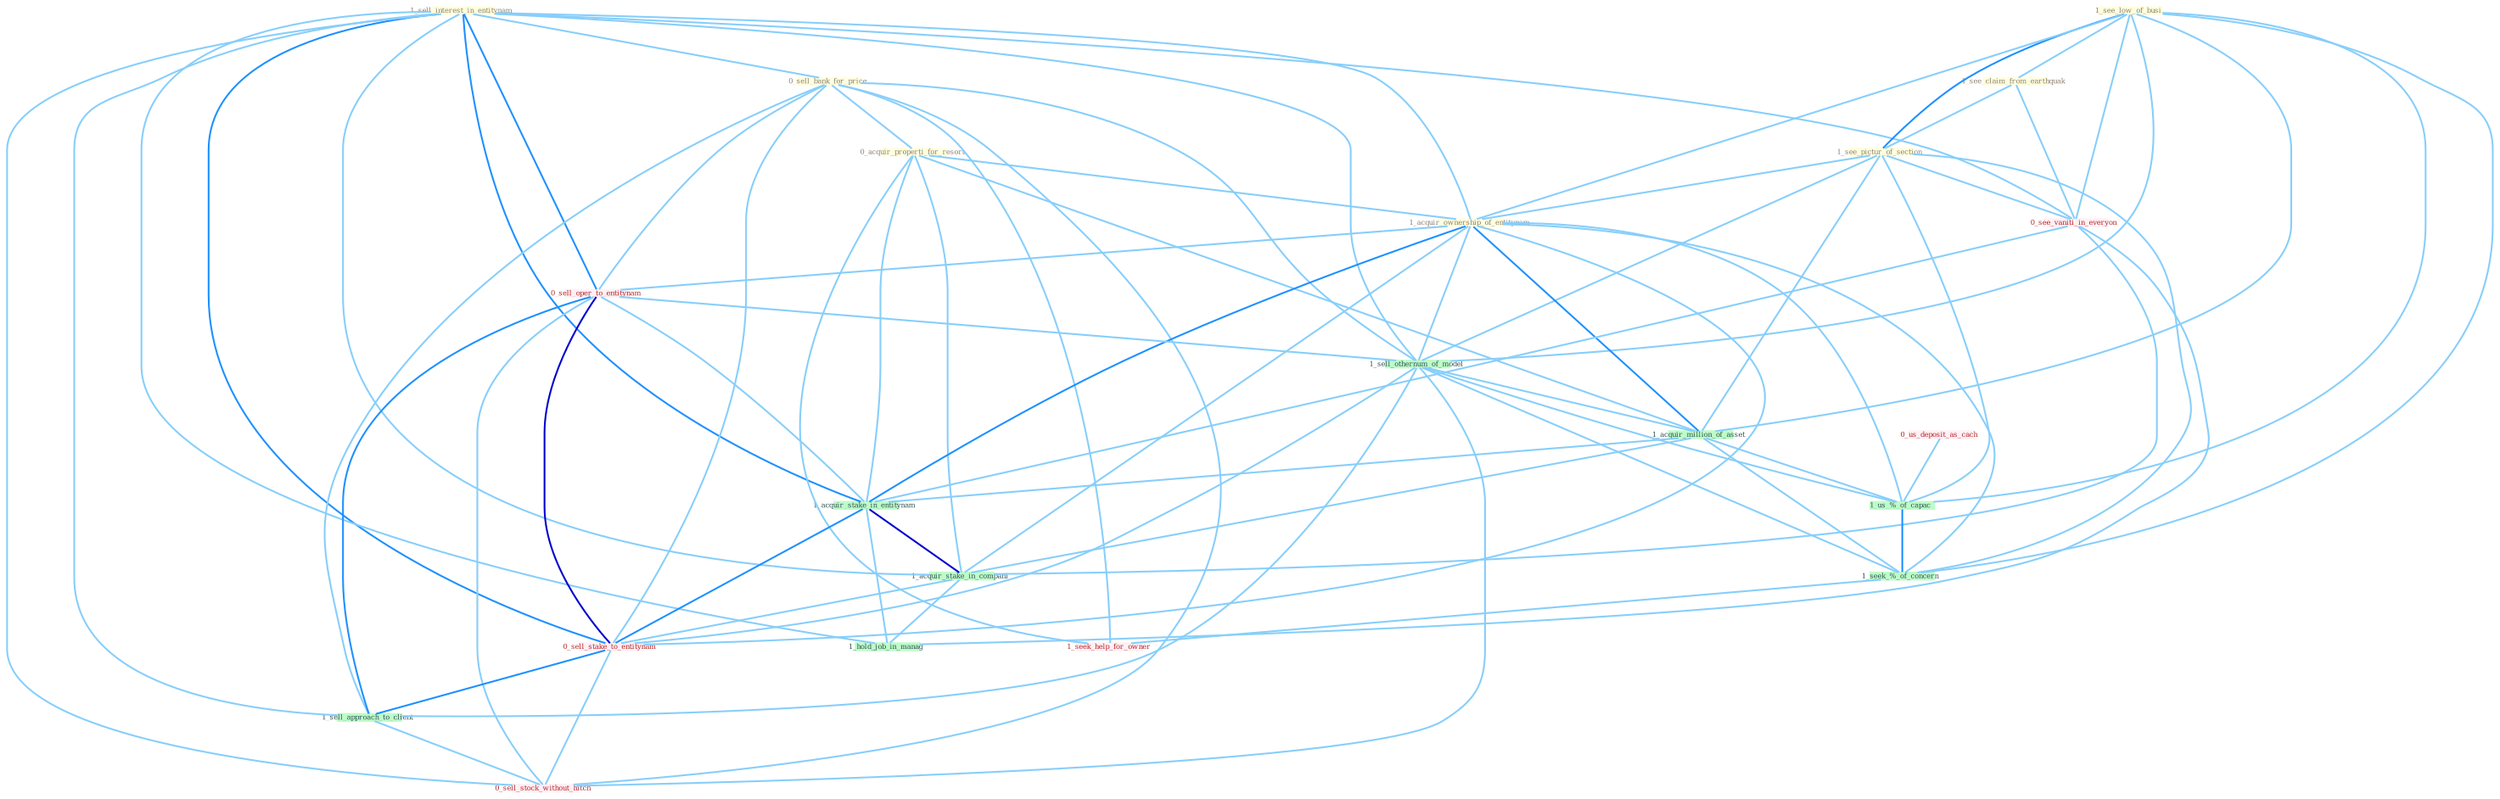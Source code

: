 Graph G{ 
    node
    [shape=polygon,style=filled,width=.5,height=.06,color="#BDFCC9",fixedsize=true,fontsize=4,
    fontcolor="#2f4f4f"];
    {node
    [color="#ffffe0", fontcolor="#8b7d6b"] "1_sell_interest_in_entitynam " "0_sell_bank_for_price " "0_acquir_properti_for_resort " "1_see_low_of_busi " "1_see_claim_from_earthquak " "1_see_pictur_of_section " "1_acquir_ownership_of_entitynam "}
{node [color="#fff0f5", fontcolor="#b22222"] "0_sell_oper_to_entitynam " "0_see_vaniti_in_everyon " "0_us_deposit_as_cach " "0_sell_stake_to_entitynam " "0_sell_stock_without_hitch " "1_seek_help_for_owner "}
edge [color="#B0E2FF"];

	"1_sell_interest_in_entitynam " -- "0_sell_bank_for_price " [w="1", color="#87cefa" ];
	"1_sell_interest_in_entitynam " -- "1_acquir_ownership_of_entitynam " [w="1", color="#87cefa" ];
	"1_sell_interest_in_entitynam " -- "0_sell_oper_to_entitynam " [w="2", color="#1e90ff" , len=0.8];
	"1_sell_interest_in_entitynam " -- "1_sell_othernum_of_model " [w="1", color="#87cefa" ];
	"1_sell_interest_in_entitynam " -- "0_see_vaniti_in_everyon " [w="1", color="#87cefa" ];
	"1_sell_interest_in_entitynam " -- "1_acquir_stake_in_entitynam " [w="2", color="#1e90ff" , len=0.8];
	"1_sell_interest_in_entitynam " -- "1_acquir_stake_in_compani " [w="1", color="#87cefa" ];
	"1_sell_interest_in_entitynam " -- "0_sell_stake_to_entitynam " [w="2", color="#1e90ff" , len=0.8];
	"1_sell_interest_in_entitynam " -- "1_sell_approach_to_client " [w="1", color="#87cefa" ];
	"1_sell_interest_in_entitynam " -- "1_hold_job_in_manag " [w="1", color="#87cefa" ];
	"1_sell_interest_in_entitynam " -- "0_sell_stock_without_hitch " [w="1", color="#87cefa" ];
	"0_sell_bank_for_price " -- "0_acquir_properti_for_resort " [w="1", color="#87cefa" ];
	"0_sell_bank_for_price " -- "0_sell_oper_to_entitynam " [w="1", color="#87cefa" ];
	"0_sell_bank_for_price " -- "1_sell_othernum_of_model " [w="1", color="#87cefa" ];
	"0_sell_bank_for_price " -- "0_sell_stake_to_entitynam " [w="1", color="#87cefa" ];
	"0_sell_bank_for_price " -- "1_sell_approach_to_client " [w="1", color="#87cefa" ];
	"0_sell_bank_for_price " -- "0_sell_stock_without_hitch " [w="1", color="#87cefa" ];
	"0_sell_bank_for_price " -- "1_seek_help_for_owner " [w="1", color="#87cefa" ];
	"0_acquir_properti_for_resort " -- "1_acquir_ownership_of_entitynam " [w="1", color="#87cefa" ];
	"0_acquir_properti_for_resort " -- "1_acquir_million_of_asset " [w="1", color="#87cefa" ];
	"0_acquir_properti_for_resort " -- "1_acquir_stake_in_entitynam " [w="1", color="#87cefa" ];
	"0_acquir_properti_for_resort " -- "1_acquir_stake_in_compani " [w="1", color="#87cefa" ];
	"0_acquir_properti_for_resort " -- "1_seek_help_for_owner " [w="1", color="#87cefa" ];
	"1_see_low_of_busi " -- "1_see_claim_from_earthquak " [w="1", color="#87cefa" ];
	"1_see_low_of_busi " -- "1_see_pictur_of_section " [w="2", color="#1e90ff" , len=0.8];
	"1_see_low_of_busi " -- "1_acquir_ownership_of_entitynam " [w="1", color="#87cefa" ];
	"1_see_low_of_busi " -- "1_sell_othernum_of_model " [w="1", color="#87cefa" ];
	"1_see_low_of_busi " -- "0_see_vaniti_in_everyon " [w="1", color="#87cefa" ];
	"1_see_low_of_busi " -- "1_acquir_million_of_asset " [w="1", color="#87cefa" ];
	"1_see_low_of_busi " -- "1_us_%_of_capac " [w="1", color="#87cefa" ];
	"1_see_low_of_busi " -- "1_seek_%_of_concern " [w="1", color="#87cefa" ];
	"1_see_claim_from_earthquak " -- "1_see_pictur_of_section " [w="1", color="#87cefa" ];
	"1_see_claim_from_earthquak " -- "0_see_vaniti_in_everyon " [w="1", color="#87cefa" ];
	"1_see_pictur_of_section " -- "1_acquir_ownership_of_entitynam " [w="1", color="#87cefa" ];
	"1_see_pictur_of_section " -- "1_sell_othernum_of_model " [w="1", color="#87cefa" ];
	"1_see_pictur_of_section " -- "0_see_vaniti_in_everyon " [w="1", color="#87cefa" ];
	"1_see_pictur_of_section " -- "1_acquir_million_of_asset " [w="1", color="#87cefa" ];
	"1_see_pictur_of_section " -- "1_us_%_of_capac " [w="1", color="#87cefa" ];
	"1_see_pictur_of_section " -- "1_seek_%_of_concern " [w="1", color="#87cefa" ];
	"1_acquir_ownership_of_entitynam " -- "0_sell_oper_to_entitynam " [w="1", color="#87cefa" ];
	"1_acquir_ownership_of_entitynam " -- "1_sell_othernum_of_model " [w="1", color="#87cefa" ];
	"1_acquir_ownership_of_entitynam " -- "1_acquir_million_of_asset " [w="2", color="#1e90ff" , len=0.8];
	"1_acquir_ownership_of_entitynam " -- "1_acquir_stake_in_entitynam " [w="2", color="#1e90ff" , len=0.8];
	"1_acquir_ownership_of_entitynam " -- "1_acquir_stake_in_compani " [w="1", color="#87cefa" ];
	"1_acquir_ownership_of_entitynam " -- "0_sell_stake_to_entitynam " [w="1", color="#87cefa" ];
	"1_acquir_ownership_of_entitynam " -- "1_us_%_of_capac " [w="1", color="#87cefa" ];
	"1_acquir_ownership_of_entitynam " -- "1_seek_%_of_concern " [w="1", color="#87cefa" ];
	"0_sell_oper_to_entitynam " -- "1_sell_othernum_of_model " [w="1", color="#87cefa" ];
	"0_sell_oper_to_entitynam " -- "1_acquir_stake_in_entitynam " [w="1", color="#87cefa" ];
	"0_sell_oper_to_entitynam " -- "0_sell_stake_to_entitynam " [w="3", color="#0000cd" , len=0.6];
	"0_sell_oper_to_entitynam " -- "1_sell_approach_to_client " [w="2", color="#1e90ff" , len=0.8];
	"0_sell_oper_to_entitynam " -- "0_sell_stock_without_hitch " [w="1", color="#87cefa" ];
	"1_sell_othernum_of_model " -- "1_acquir_million_of_asset " [w="1", color="#87cefa" ];
	"1_sell_othernum_of_model " -- "0_sell_stake_to_entitynam " [w="1", color="#87cefa" ];
	"1_sell_othernum_of_model " -- "1_us_%_of_capac " [w="1", color="#87cefa" ];
	"1_sell_othernum_of_model " -- "1_sell_approach_to_client " [w="1", color="#87cefa" ];
	"1_sell_othernum_of_model " -- "0_sell_stock_without_hitch " [w="1", color="#87cefa" ];
	"1_sell_othernum_of_model " -- "1_seek_%_of_concern " [w="1", color="#87cefa" ];
	"0_see_vaniti_in_everyon " -- "1_acquir_stake_in_entitynam " [w="1", color="#87cefa" ];
	"0_see_vaniti_in_everyon " -- "1_acquir_stake_in_compani " [w="1", color="#87cefa" ];
	"0_see_vaniti_in_everyon " -- "1_hold_job_in_manag " [w="1", color="#87cefa" ];
	"1_acquir_million_of_asset " -- "1_acquir_stake_in_entitynam " [w="1", color="#87cefa" ];
	"1_acquir_million_of_asset " -- "1_acquir_stake_in_compani " [w="1", color="#87cefa" ];
	"1_acquir_million_of_asset " -- "1_us_%_of_capac " [w="1", color="#87cefa" ];
	"1_acquir_million_of_asset " -- "1_seek_%_of_concern " [w="1", color="#87cefa" ];
	"0_us_deposit_as_cach " -- "1_us_%_of_capac " [w="1", color="#87cefa" ];
	"1_acquir_stake_in_entitynam " -- "1_acquir_stake_in_compani " [w="3", color="#0000cd" , len=0.6];
	"1_acquir_stake_in_entitynam " -- "0_sell_stake_to_entitynam " [w="2", color="#1e90ff" , len=0.8];
	"1_acquir_stake_in_entitynam " -- "1_hold_job_in_manag " [w="1", color="#87cefa" ];
	"1_acquir_stake_in_compani " -- "0_sell_stake_to_entitynam " [w="1", color="#87cefa" ];
	"1_acquir_stake_in_compani " -- "1_hold_job_in_manag " [w="1", color="#87cefa" ];
	"0_sell_stake_to_entitynam " -- "1_sell_approach_to_client " [w="2", color="#1e90ff" , len=0.8];
	"0_sell_stake_to_entitynam " -- "0_sell_stock_without_hitch " [w="1", color="#87cefa" ];
	"1_us_%_of_capac " -- "1_seek_%_of_concern " [w="2", color="#1e90ff" , len=0.8];
	"1_sell_approach_to_client " -- "0_sell_stock_without_hitch " [w="1", color="#87cefa" ];
	"1_seek_%_of_concern " -- "1_seek_help_for_owner " [w="1", color="#87cefa" ];
}